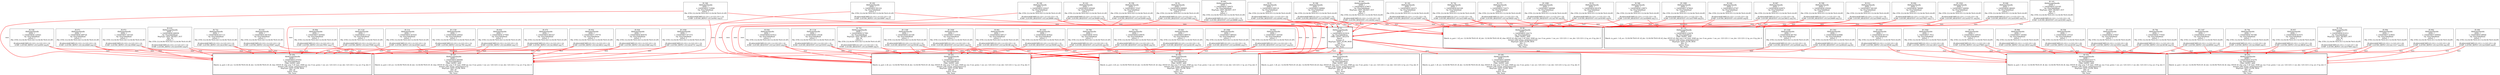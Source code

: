 strict digraph G {
1024 [shape=box, event=<hb_events.HbPacketHandle object at 0x107ab05d0>, label="ID 1024 
 HbPacketHandle
DPID: 1
t: 1445939937.646081
Op: FlowTableRead
InPort: 1
Pkt: ETH: [12:34:56:78:01:01>12:34:56:78:01:02:IP]

IPv4([ttl:64]ICMP[123.123.1.1>123.123.1.2])
ICMP: {t:ECHO_REQUEST c:0}{id:42731 seq:24}"];
769 [shape=box, event=<hb_events.HbPacketHandle object at 0x107933d50>, label="ID 769 
 HbPacketHandle
DPID: 1
t: 1445939936.76351
Op: FlowTableRead
InPort: 2
Pkt: ETH: [12:34:56:78:01:02>12:34:56:78:01:01:IP]

IPv4([ttl:64]ICMP[123.123.1.2>123.123.1.1])
ICMP: {t:ECHO_REQUEST c:0}{id:5104 seq:18}"];
258 [shape=box, style=bold, event=<hb_events.HbMessageHandle object at 0x1077d7b50>, label="ID 258 
 HbMessageHandle
DPID: 1
t: 1445939935.475542
Op: FlowTableWrite
CMD: OFPFC_ADD
Match: in_port: 2 dl_src: 12:34:56:78:01:02 dl_dst: 12:34:56:78:01:01 dl_vlan: 65535 dl_vlan_pcp: 0 dl_type: 2048 nw_tos: 0 nw_proto: 1 nw_src: 123.123.1.2 nw_dst: 123.123.1.1 tp_src: 0 tp_dst: 0 
Actions: [ofp_action_output(port=1)]
MsgType: OFPT_FLOW_MOD
XID: 26
InPort: None
Pkt: None"];
1124 [shape=box, event=<hb_events.HbPacketHandle object at 0x107a4b950>, label="ID 1124 
 HbPacketHandle
DPID: 1
t: 1445939938.11122
Op: FlowTableRead
InPort: 2
Pkt: ETH: [12:34:56:78:01:02>12:34:56:78:01:01:IP]

IPv4([ttl:64]ICMP[123.123.1.2>123.123.1.1])
ICMP: {t:ECHO_REPLY c:0}{id:57008 seq:25}"];
133 [shape=box, style=bold, event=<hb_events.HbMessageHandle object at 0x1077a61d0>, label="ID 133 
 HbMessageHandle
DPID: 1
t: 1445939935.216478
Op: FlowTableWrite
CMD: OFPFC_ADD
Match: in_port: 1 dl_src: 12:34:56:78:01:01 dl_dst: 12:34:56:78:01:02 dl_vlan: 65535 dl_vlan_pcp: 0 dl_type: 2048 nw_tos: 0 nw_proto: 1 nw_src: 123.123.1.1 nw_dst: 123.123.1.2 tp_src: 8 tp_dst: 0 
Actions: [ofp_action_output(port=2)]
MsgType: OFPT_FLOW_MOD
XID: 15
InPort: None
Pkt: None"];
902 [shape=box, event=<hb_events.HbPacketHandle object at 0x107a32290>, label="ID 902 
 HbPacketHandle
DPID: 1
t: 1445939937.056004
Op: FlowTableRead
InPort: 1
Pkt: ETH: [12:34:56:78:01:01>12:34:56:78:01:02:IP]

IPv4([ttl:64]ICMP[123.123.1.1>123.123.1.2])
ICMP: {t:ECHO_REPLY c:0}{id:5104 seq:18}"];
263 [shape=box, event=<hb_events.HbMessageHandle object at 0x1077d7a90>, label="ID 263 
 HbMessageHandle
DPID: 1
t: 1445939935.479671
Op: FlowTableRead
MsgType: OFPT_PACKET_OUT
XID: 28
InPort: 1
Pkt: ETH: [12:34:56:78:01:01>12:34:56:78:01:02:IP]

IPv4([ttl:64]ICMP[123.123.1.1>123.123.1.2])
ICMP: {t:ECHO_REQUEST c:0}{id:642 seq:2}"];
392 [shape=box, style=bold, event=<hb_events.HbMessageHandle object at 0x107834ed0>, label="ID 392 
 HbMessageHandle
DPID: 1
t: 1445939935.741731
Op: FlowTableWrite
CMD: OFPFC_ADD
Match: in_port: 2 dl_src: 12:34:56:78:01:02 dl_dst: 12:34:56:78:01:01 dl_vlan: 65535 dl_vlan_pcp: 0 dl_type: 2048 nw_tos: 0 nw_proto: 1 nw_src: 123.123.1.2 nw_dst: 123.123.1.1 tp_src: 8 tp_dst: 0 
Actions: [ofp_action_output(port=1)]
MsgType: OFPT_FLOW_MOD
XID: 33
InPort: None
Pkt: None"];
524 [shape=box, event=<hb_events.HbMessageHandle object at 0x107895cd0>, label="ID 524 
 HbMessageHandle
DPID: 1
t: 1445939936.014311
Op: FlowTableRead
MsgType: OFPT_PACKET_OUT
XID: 38
InPort: 1
Pkt: ETH: [12:34:56:78:01:01>12:34:56:78:01:02:IP]

IPv4([ttl:64]ICMP[123.123.1.1>123.123.1.2])
ICMP: {t:ECHO_REPLY c:0}{id:57800 seq:1}"];
397 [shape=box, style=bold, event=<hb_events.HbMessageHandle object at 0x10783c6d0>, label="ID 397 
 HbMessageHandle
DPID: 1
t: 1445939935.745841
Op: FlowTableWrite
CMD: OFPFC_ADD
Match: in_port: 1 dl_src: 12:34:56:78:01:01 dl_dst: 12:34:56:78:01:02 dl_vlan: 65535 dl_vlan_pcp: 0 dl_type: 2048 nw_tos: 0 nw_proto: 1 nw_src: 123.123.1.1 nw_dst: 123.123.1.2 tp_src: 0 tp_dst: 8 
Actions: [ofp_action_output(port=2)]
MsgType: OFPT_FLOW_MOD
XID: 35
InPort: None
Pkt: None"];
143 [shape=box, event=<hb_events.HbMessageHandle object at 0x1077a6510>, label="ID 143 
 HbMessageHandle
DPID: 1
t: 1445939935.222185
Op: FlowTableRead
MsgType: OFPT_PACKET_OUT
XID: 19
InPort: 1
Pkt: ETH: [12:34:56:78:01:01>12:34:56:78:01:02:IP]

IPv4([ttl:64]ICMP[123.123.1.1>123.123.1.2])
ICMP: {t:ECHO_REQUEST c:0}{id:43363 seq:0}"];
784 [shape=box, event=<hb_events.HbPacketHandle object at 0x10793a750>, label="ID 784 
 HbPacketHandle
DPID: 1
t: 1445939936.775045
Op: FlowTableRead
InPort: 1
Pkt: ETH: [12:34:56:78:01:01>12:34:56:78:01:02:IP]

IPv4([ttl:64]ICMP[123.123.1.1>123.123.1.2])
ICMP: {t:ECHO_REPLY c:0}{id:56198 seq:14}"];
1169 [shape=box, event=<hb_events.HbPacketHandle object at 0x107a6bcd0>, label="ID 1169 
 HbPacketHandle
DPID: 1
t: 1445939938.242189
Op: FlowTableRead
InPort: 2
Pkt: ETH: [12:34:56:78:01:02>12:34:56:78:01:01:IP]

IPv4([ttl:64]ICMP[123.123.1.2>123.123.1.1])
ICMP: {t:ECHO_REQUEST c:0}{id:55536 seq:29}"];
402 [shape=box, event=<hb_events.HbMessageHandle object at 0x10783c7d0>, label="ID 402 
 HbMessageHandle
DPID: 1
t: 1445939935.749472
Op: FlowTableRead
MsgType: OFPT_PACKET_OUT
XID: 37
InPort: 2
Pkt: ETH: [12:34:56:78:01:02>12:34:56:78:01:01:IP]

IPv4([ttl:64]ICMP[123.123.1.2>123.123.1.1])
ICMP: {t:ECHO_REQUEST c:0}{id:28886 seq:4}"];
1044 [shape=box, event=<hb_events.HbPacketHandle object at 0x107abe0d0>, label="ID 1044 
 HbPacketHandle
DPID: 1
t: 1445939937.7612
Op: FlowTableRead
InPort: 1
Pkt: ETH: [12:34:56:78:01:01>12:34:56:78:01:02:IP]

IPv4([ttl:64]ICMP[123.123.1.1>123.123.1.2])
ICMP: {t:ECHO_REPLY c:0}{id:12613 seq:23}"];
558 [shape=box, event=<hb_events.HbPacketHandle object at 0x1078e9710>, label="ID 558 
 HbPacketHandle
DPID: 1
t: 1445939936.135519
Op: FlowTableRead
InPort: 1
Pkt: ETH: [12:34:56:78:01:01>12:34:56:78:01:02:IP]

IPv4([ttl:64]ICMP[123.123.1.1>123.123.1.2])
ICMP: {t:ECHO_REPLY c:0}{id:42195 seq:10}"];
618 [shape=box, event=<hb_events.HbMessageHandle object at 0x107907e10>, label="ID 618 
 HbMessageHandle
DPID: 1
t: 1445939936.268059
Op: FlowTableRead
MsgType: OFPT_PACKET_OUT
XID: 39
InPort: 2
Pkt: ETH: [12:34:56:78:01:02>12:34:56:78:01:01:IP]

IPv4([ttl:64]ICMP[123.123.1.2>123.123.1.1])
ICMP: {t:ECHO_REPLY c:0}{id:43363 seq:0}"];
539 [shape=box, event=<hb_events.HbPacketHandle object at 0x1078a2a50>, label="ID 539 
 HbPacketHandle
DPID: 1
t: 1445939936.124443
Op: FlowTableRead
InPort: 2
Pkt: ETH: [12:34:56:78:01:02>12:34:56:78:01:01:IP]

IPv4([ttl:64]ICMP[123.123.1.2>123.123.1.1])
ICMP: {t:ECHO_REPLY c:0}{id:650 seq:9}"];
794 [shape=box, event=<hb_events.HbPacketHandle object at 0x107954090>, label="ID 794 
 HbPacketHandle
DPID: 1
t: 1445939936.781598
Op: FlowTableRead
InPort: 1
Pkt: ETH: [12:34:56:78:01:01>12:34:56:78:01:02:IP]

IPv4([ttl:64]ICMP[123.123.1.1>123.123.1.2])
ICMP: {t:ECHO_REPLY c:0}{id:30469 seq:5}"];
671 [shape=box, event=<hb_events.HbPacketHandle object at 0x107973190>, label="ID 671 
 HbPacketHandle
DPID: 1
t: 1445939936.499726
Op: FlowTableRead
InPort: 2
Pkt: ETH: [12:34:56:78:01:02>12:34:56:78:01:01:IP]

IPv4([ttl:64]ICMP[123.123.1.2>123.123.1.1])
ICMP: {t:ECHO_REPLY c:0}{id:24469 seq:12}"];
32 [shape=box, style=bold, event=<hb_events.HbMessageHandle object at 0x1077850d0>, label="ID 32 
 HbMessageHandle
DPID: 1
t: 1445939932.815019
Op: FlowTableWrite
CMD: OFPFC_DELETE
Match: 
Actions: []
MsgType: OFPT_FLOW_MOD
XID: 5
InPort: None
Pkt: None"];
419 [shape=box, event=<hb_events.HbPacketHandle object at 0x1078559d0>, label="ID 419 
 HbPacketHandle
DPID: 1
t: 1445939935.861835
Op: FlowTableRead
InPort: 2
Pkt: ETH: [12:34:56:78:01:02>12:34:56:78:01:01:IP]

IPv4([ttl:64]ICMP[123.123.1.2>123.123.1.1])
ICMP: {t:ECHO_REPLY c:0}{id:55067 seq:6}"];
804 [shape=box, event=<hb_events.HbPacketHandle object at 0x107946490>, label="ID 804 
 HbPacketHandle
DPID: 1
t: 1445939936.786985
Op: FlowTableRead
InPort: 1
Pkt: ETH: [12:34:56:78:01:01>12:34:56:78:01:02:IP]

IPv4([ttl:64]ICMP[123.123.1.1>123.123.1.2])
ICMP: {t:ECHO_REQUEST c:0}{id:37851 seq:17}"];
293 [shape=box, event=<hb_events.HbPacketHandle object at 0x1077f2b90>, label="ID 293 
 HbPacketHandle
DPID: 1
t: 1445939935.591232
Op: FlowTableRead
InPort: 2
Pkt: ETH: [12:34:56:78:01:02>12:34:56:78:01:01:IP]

IPv4([ttl:64]ICMP[123.123.1.2>123.123.1.1])
ICMP: {t:ECHO_REPLY c:0}{id:54987 seq:3}"];
1201 [shape=box, event=<hb_events.HbPacketHandle object at 0x107b65510>, label="ID 1201 
 HbPacketHandle
DPID: 1
t: 1445939938.363622
Op: FlowTableRead
InPort: 2
Pkt: ETH: [12:34:56:78:01:02>12:34:56:78:01:01:IP]

IPv4([ttl:64]ICMP[123.123.1.2>123.123.1.1])
ICMP: {t:ECHO_REQUEST c:0}{id:35059 seq:31}"];
681 [shape=box, event=<hb_events.HbPacketHandle object at 0x10797aa10>, label="ID 681 
 HbPacketHandle
DPID: 1
t: 1445939936.506117
Op: FlowTableRead
InPort: 2
Pkt: ETH: [12:34:56:78:01:02>12:34:56:78:01:01:IP]

IPv4([ttl:64]ICMP[123.123.1.2>123.123.1.1])
ICMP: {t:ECHO_REQUEST c:0}{id:56198 seq:14}"];
1159 [shape=box, event=<hb_events.HbPacketHandle object at 0x107a6b610>, label="ID 1159 
 HbPacketHandle
DPID: 1
t: 1445939938.236043
Op: FlowTableRead
InPort: 2
Pkt: ETH: [12:34:56:78:01:02>12:34:56:78:01:01:IP]

IPv4([ttl:64]ICMP[123.123.1.2>123.123.1.1])
ICMP: {t:ECHO_REPLY c:0}{id:795 seq:26}"];
429 [shape=box, event=<hb_events.HbPacketHandle object at 0x10785dcd0>, label="ID 429 
 HbPacketHandle
DPID: 1
t: 1445939935.868579
Op: FlowTableRead
InPort: 2
Pkt: ETH: [12:34:56:78:01:02>12:34:56:78:01:01:IP]

IPv4([ttl:64]ICMP[123.123.1.2>123.123.1.1])
ICMP: {t:ECHO_REQUEST c:0}{id:42195 seq:10}"];
174 [shape=box, event=<hb_events.HbPacketHandle object at 0x1077bfc50>, label="ID 174 
 HbPacketHandle
DPID: 1
t: 1445939935.338535
Op: FlowTableRead
InPort: 1
Pkt: ETH: [12:34:56:78:01:01>12:34:56:78:01:02:IP]

IPv4([ttl:64]ICMP[123.123.1.1>123.123.1.2])
ICMP: {t:ECHO_REPLY c:0}{id:57800 seq:1}"];
648 [shape=box, event=<hb_events.HbPacketHandle object at 0x107969490>, label="ID 648 
 HbPacketHandle
DPID: 1
t: 1445939936.386493
Op: FlowTableRead
InPort: 1
Pkt: ETH: [12:34:56:78:01:01>12:34:56:78:01:02:IP]

IPv4([ttl:64]ICMP[123.123.1.1>123.123.1.2])
ICMP: {t:ECHO_REQUEST c:0}{id:41903 seq:13}"];
308 [shape=box, event=<hb_events.HbPacketHandle object at 0x1078006d0>, label="ID 308 
 HbPacketHandle
DPID: 1
t: 1445939935.598862
Op: FlowTableRead
InPort: 1
Pkt: ETH: [12:34:56:78:01:01>12:34:56:78:01:02:IP]

IPv4([ttl:64]ICMP[123.123.1.1>123.123.1.2])
ICMP: {t:ECHO_REQUEST c:0}{id:55067 seq:6}"];
942 [shape=box, event=<hb_events.HbPacketHandle object at 0x1079b8110>, label="ID 942 
 HbPacketHandle
DPID: 1
t: 1445939937.182559
Op: FlowTableRead
InPort: 2
Pkt: ETH: [12:34:56:78:01:02>12:34:56:78:01:01:IP]

IPv4([ttl:64]ICMP[123.123.1.2>123.123.1.1])
ICMP: {t:ECHO_REQUEST c:0}{id:11217 seq:22}"];
54 [shape=box, event=<hb_events.HbPacketHandle object at 0x107785dd0>, label="ID 54 
 HbPacketHandle
DPID: 1
t: 1445939934.988805
Op: FlowTableRead
InPort: 2
Pkt: ETH: [12:34:56:78:01:02>12:34:56:78:01:01:IP]

IPv4([ttl:64]ICMP[123.123.1.2>123.123.1.1])
ICMP: {t:ECHO_REQUEST c:0}{id:57800 seq:1}"];
183 [shape=box, event=<hb_events.HbPacketHandle object at 0x1077c5410>, label="ID 183 
 HbPacketHandle
DPID: 1
t: 1445939935.342271
Op: FlowTableRead
InPort: 1
Pkt: ETH: [12:34:56:78:01:01>12:34:56:78:01:02:IP]

IPv4([ttl:64]ICMP[123.123.1.1>123.123.1.2])
ICMP: {t:ECHO_REQUEST c:0}{id:54987 seq:3}"];
568 [shape=box, event=<hb_events.HbPacketHandle object at 0x107902050>, label="ID 568 
 HbPacketHandle
DPID: 1
t: 1445939936.139973
Op: FlowTableRead
InPort: 1
Pkt: ETH: [12:34:56:78:01:01>12:34:56:78:01:02:IP]

IPv4([ttl:64]ICMP[123.123.1.1>123.123.1.2])
ICMP: {t:ECHO_REQUEST c:0}{id:49404 seq:11}"];
705 [shape=box, event=<hb_events.HbMessageHandle object at 0x1079867d0>, label="ID 705 
 HbMessageHandle
DPID: 1
t: 1445939936.517991
Op: FlowTableRead
MsgType: OFPT_PACKET_OUT
XID: 40
InPort: 2
Pkt: ETH: [12:34:56:78:01:02>12:34:56:78:01:01:IP]

IPv4([ttl:64]ICMP[123.123.1.2>123.123.1.1])
ICMP: {t:ECHO_REQUEST c:0}{id:30469 seq:5}"];
444 [shape=box, event=<hb_events.HbPacketHandle object at 0x107869cd0>, label="ID 444 
 HbPacketHandle
DPID: 1
t: 1445939935.87567
Op: FlowTableRead
InPort: 1
Pkt: ETH: [12:34:56:78:01:01>12:34:56:78:01:02:IP]

IPv4([ttl:64]ICMP[123.123.1.1>123.123.1.2])
ICMP: {t:ECHO_REQUEST c:0}{id:650 seq:9}"];
63 [shape=box, event=<hb_events.HbPacketHandle object at 0x1077740d0>, label="ID 63 
 HbPacketHandle
DPID: 1
t: 1445939934.991878
Op: FlowTableRead
InPort: 1
Pkt: ETH: [12:34:56:78:01:01>12:34:56:78:01:02:IP]

IPv4([ttl:64]ICMP[123.123.1.1>123.123.1.2])
ICMP: {t:ECHO_REQUEST c:0}{id:43363 seq:0}"];
960 [shape=box, event=<hb_events.HbPacketHandle object at 0x1079d3050>, label="ID 960 
 HbPacketHandle
DPID: 1
t: 1445939937.192083
Op: FlowTableRead
InPort: 1
Pkt: ETH: [12:34:56:78:01:01>12:34:56:78:01:02:IP]

IPv4([ttl:64]ICMP[123.123.1.1>123.123.1.2])
ICMP: {t:ECHO_REPLY c:0}{id:12910 seq:20}"];
160 [shape=box, event=<hb_events.HbPacketHandle object at 0x1077b8ad0>, label="ID 160 
 HbPacketHandle
DPID: 1
t: 1445939935.330437
Op: FlowTableRead
InPort: 2
Pkt: ETH: [12:34:56:78:01:02>12:34:56:78:01:01:IP]

IPv4([ttl:64]ICMP[123.123.1.2>123.123.1.1])
ICMP: {t:ECHO_REQUEST c:0}{id:28886 seq:4}"];
1219 [shape=box, event=<hb_events.HbPacketHandle object at 0x107b70310>, label="ID 1219 
 HbPacketHandle
DPID: 1
t: 1445939938.375647
Op: FlowTableRead
InPort: 1
Pkt: ETH: [12:34:56:78:01:01>12:34:56:78:01:02:IP]

IPv4([ttl:64]ICMP[123.123.1.1>123.123.1.2])
ICMP: {t:ECHO_REPLY c:0}{id:53553 seq:28}"];
836 [shape=box, event=<hb_events.HbPacketHandle object at 0x107a05950>, label="ID 836 
 HbPacketHandle
DPID: 1
t: 1445939936.910412
Op: FlowTableRead
InPort: 2
Pkt: ETH: [12:34:56:78:01:02>12:34:56:78:01:01:IP]

IPv4([ttl:64]ICMP[123.123.1.2>123.123.1.1])
ICMP: {t:ECHO_REQUEST c:0}{id:12910 seq:20}"];
1187 [shape=box, event=<hb_events.HbPacketHandle object at 0x107a77950>, label="ID 1187 
 HbPacketHandle
DPID: 1
t: 1445939938.251505
Op: FlowTableRead
InPort: 1
Pkt: ETH: [12:34:56:78:01:01>12:34:56:78:01:02:IP]

IPv4([ttl:64]ICMP[123.123.1.1>123.123.1.2])
ICMP: {t:ECHO_REPLY c:0}{id:60094 seq:27}"];
1261 [shape=box, event=<hb_events.HbPacketHandle object at 0x107b953d0>, label="ID 1261 
 HbPacketHandle
DPID: 1
t: 1445939938.501151
Op: FlowTableRead
InPort: 1
Pkt: ETH: [12:34:56:78:01:01>12:34:56:78:01:02:IP]

IPv4([ttl:64]ICMP[123.123.1.1>123.123.1.2])
ICMP: {t:ECHO_REPLY c:0}{id:55536 seq:29}"];
327 [shape=box, style=bold, event=<hb_events.HbMessageHandle object at 0x107814bd0>, label="ID 327 
 HbMessageHandle
DPID: 1
t: 1445939935.606466
Op: FlowTableWrite
CMD: OFPFC_ADD
Match: in_port: 2 dl_src: 12:34:56:78:01:02 dl_dst: 12:34:56:78:01:01 dl_vlan: 65535 dl_vlan_pcp: 0 dl_type: 2048 nw_tos: 0 nw_proto: 1 nw_src: 123.123.1.2 nw_dst: 123.123.1.1 tp_src: 0 tp_dst: 0 
Actions: [ofp_action_output(port=1)]
MsgType: OFPT_FLOW_MOD
XID: 29
InPort: None
Pkt: None"];
932 [shape=box, event=<hb_events.HbPacketHandle object at 0x1079aca50>, label="ID 932 
 HbPacketHandle
DPID: 1
t: 1445939937.176779
Op: FlowTableRead
InPort: 2
Pkt: ETH: [12:34:56:78:01:02>12:34:56:78:01:01:IP]

IPv4([ttl:64]ICMP[123.123.1.2>123.123.1.1])
ICMP: {t:ECHO_REPLY c:0}{id:34612 seq:19}"];
1099 [shape=box, event=<hb_events.HbPacketHandle object at 0x107a3ea50>, label="ID 1099 
 HbPacketHandle
DPID: 1
t: 1445939937.996966
Op: FlowTableRead
InPort: 1
Pkt: ETH: [12:34:56:78:01:01>12:34:56:78:01:02:IP]

IPv4([ttl:64]ICMP[123.123.1.1>123.123.1.2])
ICMP: {t:ECHO_REQUEST c:0}{id:795 seq:26}"];
332 [shape=box, style=bold, event=<hb_events.HbMessageHandle object at 0x10780e150>, label="ID 332 
 HbMessageHandle
DPID: 1
t: 1445939935.610171
Op: FlowTableWrite
CMD: OFPFC_ADD
Match: in_port: 1 dl_src: 12:34:56:78:01:01 dl_dst: 12:34:56:78:01:02 dl_vlan: 65535 dl_vlan_pcp: 0 dl_type: 2048 nw_tos: 0 nw_proto: 1 nw_src: 123.123.1.1 nw_dst: 123.123.1.2 tp_src: 0 tp_dst: 0 
Actions: [ofp_action_output(port=2)]
MsgType: OFPT_FLOW_MOD
XID: 31
InPort: None
Pkt: None"];
973 [shape=box, event=<hb_events.HbPacketHandle object at 0x1079cc850>, label="ID 973 
 HbPacketHandle
DPID: 1
t: 1445939937.303165
Op: FlowTableRead
InPort: 2
Pkt: ETH: [12:34:56:78:01:02>12:34:56:78:01:01:IP]

IPv4([ttl:64]ICMP[123.123.1.2>123.123.1.1])
ICMP: {t:ECHO_REPLY c:0}{id:35940 seq:21}"];
81 [shape=box, event=<hb_events.HbPacketHandle object at 0x107796a50>, label="ID 81 
 HbPacketHandle
DPID: 1
t: 1445939935.099119
Op: FlowTableRead
InPort: 1
Pkt: ETH: [12:34:56:78:01:01>12:34:56:78:01:02:IP]

IPv4([ttl:64]ICMP[123.123.1.1>123.123.1.2])
ICMP: {t:ECHO_REQUEST c:0}{id:642 seq:2}"];
722 [shape=box, event=<hb_events.HbPacketHandle object at 0x107995650>, label="ID 722 
 HbPacketHandle
DPID: 1
t: 1445939936.631113
Op: FlowTableRead
InPort: 2
Pkt: ETH: [12:34:56:78:01:02>12:34:56:78:01:01:IP]

IPv4([ttl:64]ICMP[123.123.1.2>123.123.1.1])
ICMP: {t:ECHO_REPLY c:0}{id:41903 seq:13}"];
867 [shape=box, event=<hb_events.HbPacketHandle object at 0x107a18610>, label="ID 867 
 HbPacketHandle
DPID: 1
t: 1445939936.930875
Op: FlowTableRead
InPort: 1
Pkt: ETH: [12:34:56:78:01:01>12:34:56:78:01:02:IP]

IPv4([ttl:64]ICMP[123.123.1.1>123.123.1.2])
ICMP: {t:ECHO_REQUEST c:0}{id:34612 seq:19}"];
214 [shape=box, event=<hb_events.HbPacketHandle object at 0x1077cacd0>, label="ID 214 
 HbPacketHandle
DPID: 1
t: 1445939935.453435
Op: FlowTableRead
InPort: 2
Pkt: ETH: [12:34:56:78:01:02>12:34:56:78:01:01:IP]

IPv4([ttl:64]ICMP[123.123.1.2>123.123.1.1])
ICMP: {t:ECHO_REPLY c:0}{id:43363 seq:0}"];
599 [shape=box, event=<hb_events.HbPacketHandle object at 0x1079073d0>, label="ID 599 
 HbPacketHandle
DPID: 1
t: 1445939936.259263
Op: FlowTableRead
InPort: 1
Pkt: ETH: [12:34:56:78:01:01>12:34:56:78:01:02:IP]

IPv4([ttl:64]ICMP[123.123.1.1>123.123.1.2])
ICMP: {t:ECHO_REQUEST c:0}{id:24469 seq:12}"];
857 [shape=box, event=<hb_events.HbPacketHandle object at 0x107a13110>, label="ID 857 
 HbPacketHandle
DPID: 1
t: 1445939936.923475
Op: FlowTableRead
InPort: 1
Pkt: ETH: [12:34:56:78:01:01>12:34:56:78:01:02:IP]

IPv4([ttl:64]ICMP[123.123.1.1>123.123.1.2])
ICMP: {t:ECHO_REPLY c:0}{id:38638 seq:16}"];
475 [shape=box, event=<hb_events.HbPacketHandle object at 0x10787cc90>, label="ID 475 
 HbPacketHandle
DPID: 1
t: 1445939935.992327
Op: FlowTableRead
InPort: 2
Pkt: ETH: [12:34:56:78:01:02>12:34:56:78:01:01:IP]

IPv4([ttl:64]ICMP[123.123.1.2>123.123.1.1])
ICMP: {t:ECHO_REPLY c:0}{id:30620 seq:7}"];
348 [shape=box, event=<hb_events.HbPacketHandle object at 0x10780e7d0>, label="ID 348 
 HbPacketHandle
DPID: 1
t: 1445939935.719084
Op: FlowTableRead
InPort: 2
Pkt: ETH: [12:34:56:78:01:02>12:34:56:78:01:01:IP]

IPv4([ttl:64]ICMP[123.123.1.2>123.123.1.1])
ICMP: {t:ECHO_REPLY c:0}{id:642 seq:2}"];
826 [shape=box, event=<hb_events.HbPacketHandle object at 0x1079ff9d0>, label="ID 826 
 HbPacketHandle
DPID: 1
t: 1445939936.904078
Op: FlowTableRead
InPort: 2
Pkt: ETH: [12:34:56:78:01:02>12:34:56:78:01:01:IP]

IPv4([ttl:64]ICMP[123.123.1.2>123.123.1.1])
ICMP: {t:ECHO_REPLY c:0}{id:21468 seq:15}"];
1246 [shape=box, event=<hb_events.HbPacketHandle object at 0x107b86810>, label="ID 1246 
 HbPacketHandle
DPID: 1
t: 1445939938.491763
Op: FlowTableRead
InPort: 2
Pkt: ETH: [12:34:56:78:01:02>12:34:56:78:01:01:IP]

IPv4([ttl:64]ICMP[123.123.1.2>123.123.1.1])
ICMP: {t:ECHO_REQUEST c:0}{id:9246 seq:33}"];
223 [shape=box, event=<hb_events.HbPacketHandle object at 0x1077d2490>, label="ID 223 
 HbPacketHandle
DPID: 1
t: 1445939935.458449
Op: FlowTableRead
InPort: 2
Pkt: ETH: [12:34:56:78:01:02>12:34:56:78:01:01:IP]

IPv4([ttl:64]ICMP[123.123.1.2>123.123.1.1])
ICMP: {t:ECHO_REQUEST c:0}{id:30469 seq:5}"];
912 [shape=box, event=<hb_events.HbPacketHandle object at 0x107a38b10>, label="ID 912 
 HbPacketHandle
DPID: 1
t: 1445939937.061265
Op: FlowTableRead
InPort: 1
Pkt: ETH: [12:34:56:78:01:01>12:34:56:78:01:02:IP]

IPv4([ttl:64]ICMP[123.123.1.1>123.123.1.2])
ICMP: {t:ECHO_REQUEST c:0}{id:35940 seq:21}"];
994 [shape=box, event=<hb_events.HbPacketHandle object at 0x1079d9910>, label="ID 994 
 HbPacketHandle
DPID: 1
t: 1445939937.419655
Op: FlowTableRead
InPort: 1
Pkt: ETH: [12:34:56:78:01:01>12:34:56:78:01:02:IP]

IPv4([ttl:64]ICMP[123.123.1.1>123.123.1.2])
ICMP: {t:ECHO_REPLY c:0}{id:11217 seq:22}"];
99 [shape=box, style=bold, event=<hb_events.HbMessageHandle object at 0x10779ac90>, label="ID 99 
 HbMessageHandle
DPID: 1
t: 1445939935.104174
Op: FlowTableWrite
CMD: OFPFC_ADD
Match: in_port: 1 dl_src: 12:34:56:78:01:01 dl_dst: 12:34:56:78:01:02 dl_vlan: 65535 dl_vlan_pcp: 0 dl_type: 2048 nw_tos: 0 nw_proto: 1 nw_src: 123.123.1.1 nw_dst: 123.123.1.2 tp_src: 8 tp_dst: 0 
Actions: [ofp_action_output(port=2)]
MsgType: OFPT_FLOW_MOD
XID: 11
InPort: None
Pkt: None"];
732 [shape=box, event=<hb_events.HbPacketHandle object at 0x10799ced0>, label="ID 732 
 HbPacketHandle
DPID: 1
t: 1445939936.638678
Op: FlowTableRead
InPort: 2
Pkt: ETH: [12:34:56:78:01:02>12:34:56:78:01:01:IP]

IPv4([ttl:64]ICMP[123.123.1.2>123.123.1.1])
ICMP: {t:ECHO_REQUEST c:0}{id:38638 seq:16}"];
742 [shape=box, event=<hb_events.HbPacketHandle object at 0x107993450>, label="ID 742 
 HbPacketHandle
DPID: 1
t: 1445939936.643169
Op: FlowTableRead
InPort: 1
Pkt: ETH: [12:34:56:78:01:01>12:34:56:78:01:02:IP]

IPv4([ttl:64]ICMP[123.123.1.1>123.123.1.2])
ICMP: {t:ECHO_REQUEST c:0}{id:21468 seq:15}"];
358 [shape=box, event=<hb_events.HbPacketHandle object at 0x107837050>, label="ID 358 
 HbPacketHandle
DPID: 1
t: 1445939935.72547
Op: FlowTableRead
InPort: 2
Pkt: ETH: [12:34:56:78:01:02>12:34:56:78:01:01:IP]

IPv4([ttl:64]ICMP[123.123.1.2>123.123.1.1])
ICMP: {t:ECHO_REQUEST c:0}{id:52409 seq:8}"];
1056 [shape=box, event=<hb_events.HbPacketHandle object at 0x107ac3ad0>, label="ID 1056 
 HbPacketHandle
DPID: 1
t: 1445939937.871573
Op: FlowTableRead
InPort: 2
Pkt: ETH: [12:34:56:78:01:02>12:34:56:78:01:01:IP]

IPv4([ttl:64]ICMP[123.123.1.2>123.123.1.1])
ICMP: {t:ECHO_REPLY c:0}{id:42731 seq:24}"];
1084 [shape=box, event=<hb_events.HbPacketHandle object at 0x107ad6ed0>, label="ID 1084 
 HbPacketHandle
DPID: 1
t: 1445939937.989203
Op: FlowTableRead
InPort: 2
Pkt: ETH: [12:34:56:78:01:02>12:34:56:78:01:01:IP]

IPv4([ttl:64]ICMP[123.123.1.2>123.123.1.1])
ICMP: {t:ECHO_REQUEST c:0}{id:60094 seq:27}"];
490 [shape=box, event=<hb_events.HbPacketHandle object at 0x107883690>, label="ID 490 
 HbPacketHandle
DPID: 1
t: 1445939935.99949
Op: FlowTableRead
InPort: 1
Pkt: ETH: [12:34:56:78:01:01>12:34:56:78:01:02:IP]

IPv4([ttl:64]ICMP[123.123.1.1>123.123.1.2])
ICMP: {t:ECHO_REPLY c:0}{id:52409 seq:8}"];
1069 [shape=box, event=<hb_events.HbPacketHandle object at 0x107acfb10>, label="ID 1069 
 HbPacketHandle
DPID: 1
t: 1445939937.878622
Op: FlowTableRead
InPort: 1
Pkt: ETH: [12:34:56:78:01:01>12:34:56:78:01:02:IP]

IPv4([ttl:64]ICMP[123.123.1.1>123.123.1.2])
ICMP: {t:ECHO_REQUEST c:0}{id:57008 seq:25}"];
1134 [shape=box, event=<hb_events.HbPacketHandle object at 0x107a57a50>, label="ID 1134 
 HbPacketHandle
DPID: 1
t: 1445939938.118236
Op: FlowTableRead
InPort: 2
Pkt: ETH: [12:34:56:78:01:02>12:34:56:78:01:01:IP]

IPv4([ttl:64]ICMP[123.123.1.2>123.123.1.1])
ICMP: {t:ECHO_REQUEST c:0}{id:53553 seq:28}"];
1009 [shape=box, event=<hb_events.HbPacketHandle object at 0x107aa2450>, label="ID 1009 
 HbPacketHandle
DPID: 1
t: 1445939937.532834
Op: FlowTableRead
InPort: 2
Pkt: ETH: [12:34:56:78:01:02>12:34:56:78:01:01:IP]

IPv4([ttl:64]ICMP[123.123.1.2>123.123.1.1])
ICMP: {t:ECHO_REQUEST c:0}{id:12613 seq:23}"];
243 [shape=box, style=bold, event=<hb_events.HbMessageHandle object at 0x1077d9e10>, label="ID 243 
 HbMessageHandle
DPID: 1
t: 1445939935.466305
Op: FlowTableWrite
CMD: OFPFC_ADD
Match: in_port: 2 dl_src: 12:34:56:78:01:02 dl_dst: 12:34:56:78:01:01 dl_vlan: 65535 dl_vlan_pcp: 0 dl_type: 2048 nw_tos: 0 nw_proto: 1 nw_src: 123.123.1.2 nw_dst: 123.123.1.1 tp_src: 8 tp_dst: 0 
Actions: [ofp_action_output(port=1)]
MsgType: OFPT_FLOW_MOD
XID: 20
InPort: None
Pkt: None"];
884 [shape=box, event=<hb_events.HbPacketHandle object at 0x107a26490>, label="ID 884 
 HbPacketHandle
DPID: 1
t: 1445939937.045604
Op: FlowTableRead
InPort: 2
Pkt: ETH: [12:34:56:78:01:02>12:34:56:78:01:01:IP]

IPv4([ttl:64]ICMP[123.123.1.2>123.123.1.1])
ICMP: {t:ECHO_REPLY c:0}{id:37851 seq:17}"];
373 [shape=box, event=<hb_events.HbPacketHandle object at 0x107830fd0>, label="ID 373 
 HbPacketHandle
DPID: 1
t: 1445939935.734371
Op: FlowTableRead
InPort: 1
Pkt: ETH: [12:34:56:78:01:01>12:34:56:78:01:02:IP]

IPv4([ttl:64]ICMP[123.123.1.1>123.123.1.2])
ICMP: {t:ECHO_REQUEST c:0}{id:30620 seq:7}"];
248 [shape=box, style=bold, event=<hb_events.HbMessageHandle object at 0x1077de050>, label="ID 248 
 HbMessageHandle
DPID: 1
t: 1445939935.468889
Op: FlowTableWrite
CMD: OFPFC_ADD
Match: in_port: 1 dl_src: 12:34:56:78:01:01 dl_dst: 12:34:56:78:01:02 dl_vlan: 65535 dl_vlan_pcp: 0 dl_type: 2048 nw_tos: 0 nw_proto: 1 nw_src: 123.123.1.1 nw_dst: 123.123.1.2 tp_src: 0 tp_dst: 8 
Actions: [ofp_action_output(port=2)]
MsgType: OFPT_FLOW_MOD
XID: 22
InPort: None
Pkt: None"];
633 [shape=box, event=<hb_events.HbPacketHandle object at 0x1079148d0>, label="ID 633 
 HbPacketHandle
DPID: 1
t: 1445939936.377665
Op: FlowTableRead
InPort: 2
Pkt: ETH: [12:34:56:78:01:02>12:34:56:78:01:01:IP]

IPv4([ttl:64]ICMP[123.123.1.2>123.123.1.1])
ICMP: {t:ECHO_REPLY c:0}{id:49404 seq:11}"];
253 [shape=box, style=bold, event=<hb_events.HbMessageHandle object at 0x1077de2d0>, label="ID 253 
 HbMessageHandle
DPID: 1
t: 1445939935.472278
Op: FlowTableWrite
CMD: OFPFC_ADD
Match: in_port: 1 dl_src: 12:34:56:78:01:01 dl_dst: 12:34:56:78:01:02 dl_vlan: 65535 dl_vlan_pcp: 0 dl_type: 2048 nw_tos: 0 nw_proto: 1 nw_src: 123.123.1.1 nw_dst: 123.123.1.2 tp_src: 0 tp_dst: 0 
Actions: [ofp_action_output(port=2)]
MsgType: OFPT_FLOW_MOD
XID: 24
InPort: None
Pkt: None"];
1301 [shape=box, event=<hb_events.HbPacketHandle object at 0x107bb4250>, label="ID 1301 
 HbPacketHandle
DPID: 1
t: 1445939938.624896
Op: FlowTableRead
InPort: 2
Pkt: ETH: [12:34:56:78:01:02>12:34:56:78:01:01:IP]

IPv4([ttl:64]ICMP[123.123.1.2>123.123.1.1])
ICMP: {t:ECHO_REQUEST c:0}{id:60224 seq:34}"];
1024 -> 99  [harmful=True, color=red, style=bold, rel=race, label=race];
1024 -> 133  [harmful=True, color=red, style=bold, rel=race, label=race];
769 -> 392  [harmful=True, color=red, style=bold, rel=race, label=race];
769 -> 243  [harmful=True, color=red, style=bold, rel=race, label=race];
1124 -> 258  [harmful=True, color=red, style=bold, rel=race, label=race];
1124 -> 327  [harmful=True, color=red, style=bold, rel=race, label=race];
902 -> 332  [harmful=True, color=red, style=bold, rel=race, label=race];
902 -> 253  [harmful=True, color=red, style=bold, rel=race, label=race];
263 -> 32  [harmful=True, color=red, style=bold, rel=race, label=race];
263 -> 99  [harmful=True, color=red, style=bold, rel=race, label=race];
263 -> 133  [harmful=True, color=red, style=bold, rel=race, label=race];
524 -> 332  [harmful=True, color=red, style=bold, rel=race, label=race];
524 -> 253  [harmful=True, color=red, style=bold, rel=race, label=race];
143 -> 133  [harmful=True, color=red, style=bold, rel=race, label=race];
784 -> 332  [harmful=True, color=red, style=bold, rel=race, label=race];
784 -> 253  [harmful=True, color=red, style=bold, rel=race, label=race];
1169 -> 392  [harmful=True, color=red, style=bold, rel=race, label=race];
1169 -> 243  [harmful=True, color=red, style=bold, rel=race, label=race];
402 -> 32  [harmful=True, color=red, style=bold, rel=race, label=race];
402 -> 392  [harmful=True, color=red, style=bold, rel=race, label=race];
1044 -> 332  [harmful=True, color=red, style=bold, rel=race, label=race];
1044 -> 253  [harmful=True, color=red, style=bold, rel=race, label=race];
558 -> 332  [harmful=True, color=red, style=bold, rel=race, label=race];
558 -> 253  [harmful=True, color=red, style=bold, rel=race, label=race];
618 -> 258  [harmful=True, color=red, style=bold, rel=race, label=race];
618 -> 327  [harmful=True, color=red, style=bold, rel=race, label=race];
539 -> 258  [harmful=True, color=red, style=bold, rel=race, label=race];
539 -> 327  [harmful=True, color=red, style=bold, rel=race, label=race];
794 -> 332  [harmful=True, color=red, style=bold, rel=race, label=race];
794 -> 253  [harmful=True, color=red, style=bold, rel=race, label=race];
671 -> 258  [harmful=True, color=red, style=bold, rel=race, label=race];
671 -> 327  [harmful=True, color=red, style=bold, rel=race, label=race];
32 -> 258  [harmful=True, color=red, style=bold, rel=race, label=race];
32 -> 327  [harmful=True, color=red, style=bold, rel=race, label=race];
32 -> 392  [harmful=True, color=red, style=bold, rel=race, label=race];
32 -> 332  [harmful=True, color=red, style=bold, rel=race, label=race];
32 -> 397  [harmful=True, color=red, style=bold, rel=race, label=race];
32 -> 243  [harmful=True, color=red, style=bold, rel=race, label=race];
32 -> 248  [harmful=True, color=red, style=bold, rel=race, label=race];
32 -> 253  [harmful=True, color=red, style=bold, rel=race, label=race];
419 -> 258  [harmful=True, color=red, style=bold, rel=race, label=race];
419 -> 327  [harmful=True, color=red, style=bold, rel=race, label=race];
804 -> 99  [harmful=True, color=red, style=bold, rel=race, label=race];
804 -> 133  [harmful=True, color=red, style=bold, rel=race, label=race];
293 -> 32  [harmful=True, color=red, style=bold, rel=race, label=race];
293 -> 258  [harmful=True, color=red, style=bold, rel=race, label=race];
1201 -> 392  [harmful=True, color=red, style=bold, rel=race, label=race];
1201 -> 243  [harmful=True, color=red, style=bold, rel=race, label=race];
681 -> 392  [harmful=True, color=red, style=bold, rel=race, label=race];
681 -> 243  [harmful=True, color=red, style=bold, rel=race, label=race];
1159 -> 258  [harmful=True, color=red, style=bold, rel=race, label=race];
1159 -> 327  [harmful=True, color=red, style=bold, rel=race, label=race];
429 -> 392  [harmful=True, color=red, style=bold, rel=race, label=race];
429 -> 243  [harmful=True, color=red, style=bold, rel=race, label=race];
174 -> 332  [harmful=True, color=red, style=bold, rel=race, label=race];
174 -> 253  [harmful=True, color=red, style=bold, rel=race, label=race];
648 -> 99  [harmful=True, color=red, style=bold, rel=race, label=race];
648 -> 133  [harmful=True, color=red, style=bold, rel=race, label=race];
308 -> 32  [harmful=True, color=red, style=bold, rel=race, label=race];
308 -> 99  [harmful=True, color=red, style=bold, rel=race, label=race];
308 -> 133  [harmful=True, color=red, style=bold, rel=race, label=race];
942 -> 392  [harmful=True, color=red, style=bold, rel=race, label=race];
942 -> 243  [harmful=True, color=red, style=bold, rel=race, label=race];
54 -> 32  [harmful=True, color=red, style=bold, rel=race, label=race];
54 -> 392  [harmful=True, color=red, style=bold, rel=race, label=race];
54 -> 243  [harmful=True, color=red, style=bold, rel=race, label=race];
183 -> 32  [harmful=True, color=red, style=bold, rel=race, label=race];
183 -> 99  [harmful=True, color=red, style=bold, rel=race, label=race];
183 -> 133  [harmful=True, color=red, style=bold, rel=race, label=race];
568 -> 99  [harmful=True, color=red, style=bold, rel=race, label=race];
568 -> 133  [harmful=True, color=red, style=bold, rel=race, label=race];
705 -> 392  [harmful=True, color=red, style=bold, rel=race, label=race];
705 -> 243  [harmful=True, color=red, style=bold, rel=race, label=race];
444 -> 99  [harmful=True, color=red, style=bold, rel=race, label=race];
444 -> 133  [harmful=True, color=red, style=bold, rel=race, label=race];
63 -> 32  [harmful=True, color=red, style=bold, rel=race, label=race];
63 -> 99  [harmful=True, color=red, style=bold, rel=race, label=race];
63 -> 133  [harmful=True, color=red, style=bold, rel=race, label=race];
960 -> 332  [harmful=True, color=red, style=bold, rel=race, label=race];
960 -> 253  [harmful=True, color=red, style=bold, rel=race, label=race];
160 -> 32  [harmful=True, color=red, style=bold, rel=race, label=race];
160 -> 392  [harmful=True, color=red, style=bold, rel=race, label=race];
160 -> 243  [harmful=True, color=red, style=bold, rel=race, label=race];
1219 -> 332  [harmful=True, color=red, style=bold, rel=race, label=race];
1219 -> 253  [harmful=True, color=red, style=bold, rel=race, label=race];
836 -> 392  [harmful=True, color=red, style=bold, rel=race, label=race];
836 -> 243  [harmful=True, color=red, style=bold, rel=race, label=race];
1187 -> 332  [harmful=True, color=red, style=bold, rel=race, label=race];
1187 -> 253  [harmful=True, color=red, style=bold, rel=race, label=race];
1261 -> 332  [harmful=True, color=red, style=bold, rel=race, label=race];
932 -> 258  [harmful=True, color=red, style=bold, rel=race, label=race];
932 -> 327  [harmful=True, color=red, style=bold, rel=race, label=race];
1099 -> 99  [harmful=True, color=red, style=bold, rel=race, label=race];
1099 -> 133  [harmful=True, color=red, style=bold, rel=race, label=race];
973 -> 258  [harmful=True, color=red, style=bold, rel=race, label=race];
973 -> 327  [harmful=True, color=red, style=bold, rel=race, label=race];
81 -> 32  [harmful=True, color=red, style=bold, rel=race, label=race];
81 -> 99  [harmful=True, color=red, style=bold, rel=race, label=race];
81 -> 133  [harmful=True, color=red, style=bold, rel=race, label=race];
722 -> 258  [harmful=True, color=red, style=bold, rel=race, label=race];
722 -> 327  [harmful=True, color=red, style=bold, rel=race, label=race];
867 -> 99  [harmful=True, color=red, style=bold, rel=race, label=race];
867 -> 133  [harmful=True, color=red, style=bold, rel=race, label=race];
214 -> 258  [harmful=True, color=red, style=bold, rel=race, label=race];
214 -> 327  [harmful=True, color=red, style=bold, rel=race, label=race];
599 -> 99  [harmful=True, color=red, style=bold, rel=race, label=race];
599 -> 133  [harmful=True, color=red, style=bold, rel=race, label=race];
857 -> 332  [harmful=True, color=red, style=bold, rel=race, label=race];
857 -> 253  [harmful=True, color=red, style=bold, rel=race, label=race];
475 -> 258  [harmful=True, color=red, style=bold, rel=race, label=race];
475 -> 327  [harmful=True, color=red, style=bold, rel=race, label=race];
348 -> 32  [harmful=True, color=red, style=bold, rel=race, label=race];
348 -> 258  [harmful=True, color=red, style=bold, rel=race, label=race];
348 -> 327  [harmful=True, color=red, style=bold, rel=race, label=race];
826 -> 258  [harmful=True, color=red, style=bold, rel=race, label=race];
826 -> 327  [harmful=True, color=red, style=bold, rel=race, label=race];
1246 -> 392  [harmful=True, color=red, style=bold, rel=race, label=race];
223 -> 32  [harmful=True, color=red, style=bold, rel=race, label=race];
223 -> 392  [harmful=True, color=red, style=bold, rel=race, label=race];
223 -> 243  [harmful=True, color=red, style=bold, rel=race, label=race];
912 -> 99  [harmful=True, color=red, style=bold, rel=race, label=race];
912 -> 133  [harmful=True, color=red, style=bold, rel=race, label=race];
994 -> 332  [harmful=True, color=red, style=bold, rel=race, label=race];
994 -> 253  [harmful=True, color=red, style=bold, rel=race, label=race];
732 -> 392  [harmful=True, color=red, style=bold, rel=race, label=race];
732 -> 243  [harmful=True, color=red, style=bold, rel=race, label=race];
742 -> 99  [harmful=True, color=red, style=bold, rel=race, label=race];
742 -> 133  [harmful=True, color=red, style=bold, rel=race, label=race];
358 -> 32  [harmful=True, color=red, style=bold, rel=race, label=race];
358 -> 243  [harmful=True, color=red, style=bold, rel=race, label=race];
1056 -> 258  [harmful=True, color=red, style=bold, rel=race, label=race];
1056 -> 327  [harmful=True, color=red, style=bold, rel=race, label=race];
1084 -> 392  [harmful=True, color=red, style=bold, rel=race, label=race];
1084 -> 243  [harmful=True, color=red, style=bold, rel=race, label=race];
490 -> 332  [harmful=True, color=red, style=bold, rel=race, label=race];
490 -> 253  [harmful=True, color=red, style=bold, rel=race, label=race];
1069 -> 99  [harmful=True, color=red, style=bold, rel=race, label=race];
1069 -> 133  [harmful=True, color=red, style=bold, rel=race, label=race];
1134 -> 392  [harmful=True, color=red, style=bold, rel=race, label=race];
1134 -> 243  [harmful=True, color=red, style=bold, rel=race, label=race];
1009 -> 392  [harmful=True, color=red, style=bold, rel=race, label=race];
1009 -> 243  [harmful=True, color=red, style=bold, rel=race, label=race];
884 -> 258  [harmful=True, color=red, style=bold, rel=race, label=race];
884 -> 327  [harmful=True, color=red, style=bold, rel=race, label=race];
373 -> 32  [harmful=True, color=red, style=bold, rel=race, label=race];
373 -> 99  [harmful=True, color=red, style=bold, rel=race, label=race];
373 -> 133  [harmful=True, color=red, style=bold, rel=race, label=race];
633 -> 258  [harmful=True, color=red, style=bold, rel=race, label=race];
633 -> 327  [harmful=True, color=red, style=bold, rel=race, label=race];
1301 -> 392  [harmful=True, color=red, style=bold, rel=race, label=race];
}
